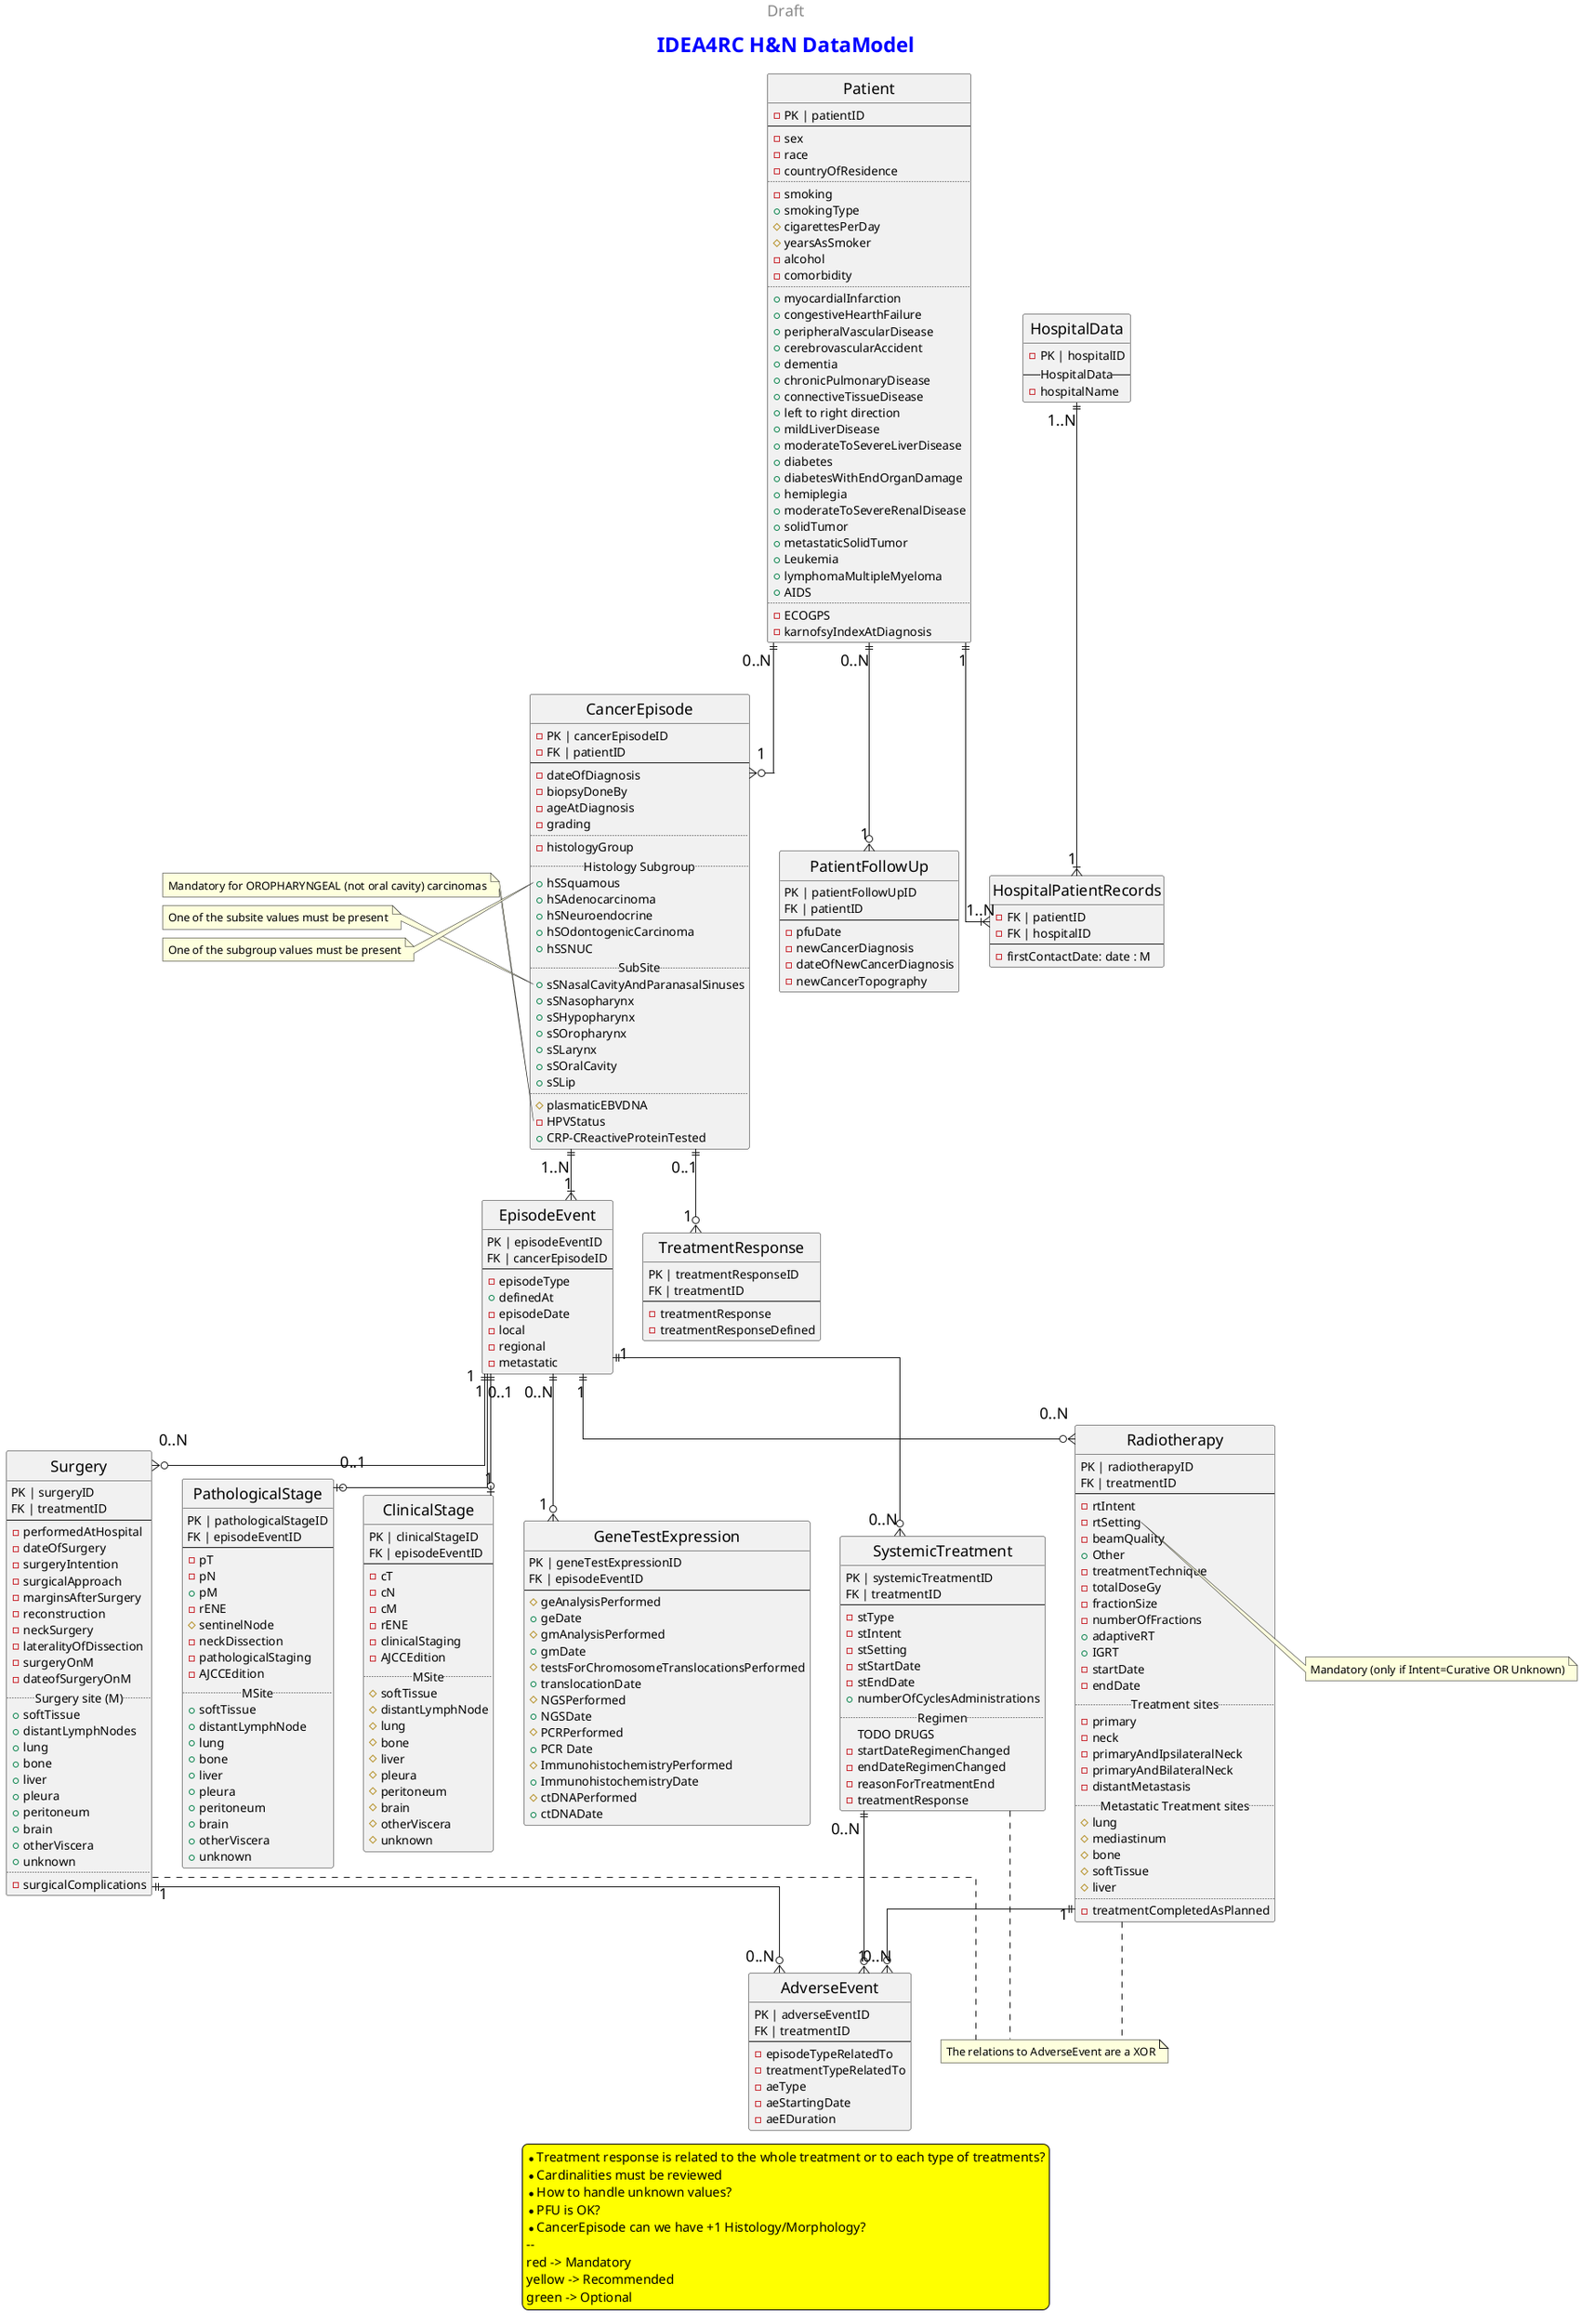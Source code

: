 @startuml
<style>
title {
  HorizontalAlignment right
  FontSize 24
  FontColor blue
}

header {
  HorizontalAlignment center
  FontSize 18
  ' FontColor purple
}

footer {
  HorizontalAlignment left
  FontSize 28
  FontColor red
}

legend {
  FontSize 15
  BackGroundColor yellow
  Margin 10
  Padding 5
}

caption {
  FontSize 32
}

arrow {
  FontSize 18
  Padding 50
  Margin 50
}

</style>

header Draft

title IDEA4RC H&N DataModel

' hide the spot
hide circle

' avoid problems with angled crows feet
skinparam linetype ortho

entity "HospitalData" as hd {
  - PK | hospitalID
  --HospitalData--
  - hospitalName
}

entity "HospitalPatientRecords" as hpr {
  - FK | patientID
  - FK | hospitalID
  --
  - firstContactDate: date : M
}

entity "Patient" as p {
  - PK | patientID
  --
  - sex
  - race
  - countryOfResidence
  ..
  - smoking
  + smokingType
  # cigarettesPerDay
  # yearsAsSmoker
  - alcohol
  - comorbidity
  ..
  + myocardialInfarction
  + congestiveHearthFailure
  + peripheralVascularDisease
  + cerebrovascularAccident
  + dementia
  + chronicPulmonaryDisease
  + connectiveTissueDisease
  + left to right direction
  + mildLiverDisease
  + moderateToSevereLiverDisease
  + diabetes
  + diabetesWithEndOrganDamage
  + hemiplegia
  + moderateToSevereRenalDisease
  + solidTumor
  + metastaticSolidTumor
  + Leukemia
  + lymphomaMultipleMyeloma
  + AIDS
  ..
  - ECOGPS
  - karnofsyIndexAtDiagnosis
}

entity "CancerEpisode" as ce {
  - PK | cancerEpisodeID
  - FK | patientID
  --
  - dateOfDiagnosis
  - biopsyDoneBy
  - ageAtDiagnosis
  - grading
  ..
  - histologyGroup
  .. Histology Subgroup ..
  + hSSquamous
  + hSAdenocarcinoma
  + hSNeuroendocrine
  + hSOdontogenicCarcinoma
  + hSSNUC
  .. SubSite ..
  + sSNasalCavityAndParanasalSinuses
  + sSNasopharynx
  + sSHypopharynx
  + sSOropharynx
  + sSLarynx
  + sSOralCavity
  + sSLip
  ..
  # plasmaticEBVDNA
  - HPVStatus
  + CRP-CReactiveProteinTested
}

note left of ce::HPVStatus
  Mandatory for OROPHARYNGEAL (not oral cavity) carcinomas
end note

note left of ce::sSNasalCavityAndParanasalSinuses
  One of the subsite values must be present
end note

note left of ce::hSSquamous
  One of the subgroup values must be present
end note


entity "EpisodeEvent" as ee {
  PK | episodeEventID
  FK | cancerEpisodeID
  --
  - episodeType
  + definedAt
  - episodeDate
  - local
  - regional
  - metastatic
}

/' entity "Treatment" as t {
  PK | treatmentID
  FK | episodeEventID
  --
}

entity "Staging" as s {
  PK | stagingID
  FK | episodeEventID
  --
} '/

entity "PathologicalStage" as ps {
  PK | pathologicalStageID
  FK | episodeEventID
  --
  - pT
  - pN
  + pM
  - rENE
  # sentinelNode
  - neckDissection
  - pathologicalStaging
  - AJCCEdition
  .. MSite ..
  + softTissue
  + distantLymphNode
  + lung
  + bone
  + liver
  + pleura
  + peritoneum
  + brain
  + otherViscera
  + unknown
}

entity "ClinicalStage" as cs {
  PK | clinicalStageID
  FK | episodeEventID
  --
  - cT
  - cN
  - cM
  - rENE
  - clinicalStaging
  - AJCCEdition
  .. MSite ..
  # softTissue
  # distantLymphNode
  # lung
  # bone
  # liver
  # pleura
  # peritoneum
  # brain
  # otherViscera
  # unknown
}

' entity "MSite" as ms {
'   PK | clinicalStageID
'   FK | stagingID
'   --
' }

entity "Surgery" as surg {
  PK | surgeryID
  FK | treatmentID
  --
  - performedAtHospital
  - dateOfSurgery
  - surgeryIntention
  - surgicalApproach
  - marginsAfterSurgery
  - reconstruction
  - neckSurgery
  - lateralityOfDissection
  - surgeryOnM
  - dateofSurgeryOnM
  .. Surgery site (M) ..
  + softTissue
  + distantLymphNodes
  + lung
  + bone
  + liver
  + pleura
  + peritoneum
  + brain
  + otherViscera
  + unknown
  ..
  - surgicalComplications
}

entity "SystemicTreatment" as systreat {
  PK | systemicTreatmentID
  FK | treatmentID
  --
  - stType
  - stIntent
  - stSetting
  - stStartDate
  - stEndDate
  + numberOfCyclesAdministrations
  .. Regimen ..
  TODO DRUGS
  - startDateRegimenChanged
  - endDateRegimenChanged
  - reasonForTreatmentEnd
  - treatmentResponse
}

entity "Radiotherapy" as radio {
  PK | radiotherapyID
  FK | treatmentID
  --
  - rtIntent
  - rtSetting
  - beamQuality
  + Other
  - treatmentTechnique
  - totalDoseGy
  - fractionSize
  - numberOfFractions
  + adaptiveRT
  + IGRT
  - startDate
  - endDate
  .. Treatment sites ..
  - primary
  - neck
  - primaryAndIpsilateralNeck
  - primaryAndBilateralNeck
  - distantMetastasis
  ..Metastatic Treatment sites..
  # lung
  # mediastinum
  # bone
  # softTissue
  # liver
  ..
  - treatmentCompletedAsPlanned
}

note right of radio::rtSetting
  Mandatory (only if Intent=Curative OR Unknown)
end note

entity "TreatmentResponse" as treatresp {
  PK | treatmentResponseID
  FK | treatmentID
  --
  - treatmentResponse
  - treatmentResponseDefined
}

entity "PatientFollowUp" as pfu {
  PK | patientFollowUpID
  FK | patientID
  --
  - pfuDate
  - newCancerDiagnosis
  - dateOfNewCancerDiagnosis
  - newCancerTopography
}

entity "AdverseEvent" as ae {
  PK | adverseEventID
  FK | treatmentID
  --
  - episodeTypeRelatedTo
  - treatmentTypeRelatedTo
  - aeType
  - aeStartingDate
  - aeEDuration
}

entity "GeneTestExpression" as gte {
  PK | geneTestExpressionID
  FK | episodeEventID
  --
  # geAnalysisPerformed
  + geDate
  # gmAnalysisPerformed
  + gmDate
  # testsForChromosomeTranslocationsPerformed
  + translocationDate
  # NGSPerformed
  + NGSDate
  # PCRPerformed
  + PCR Date
  # ImmunohistochemistryPerformed
  + ImmunohistochemistryDate
  # ctDNAPerformed
  + ctDNADate
}

'entity "MSite" as msite {
'  PK | mSiteID
'}

p "1" ||--|{ "1..N" hpr
hd "1..N" ||--|{ "1" hpr

p "0..N" ||--o{ "1" ce
ce "1..N" ||--|{ "1" ee
ee "1" ||--o{ "0..N" radio
ee "1" ||--o{ "0..N" surg
ee "1" ||--o{ "0..N" systreat
ee "1" ||--o| "0..1" ps
ee "0..1" ||--o| "1" cs

ce "0..1" ||--o{ "1" treatresp
ee "0..N" ||--o{ "1" gte

p "0..N" ||--o{ "1" pfu

note as N1
The relations to AdverseEvent are a XOR
end note

surg "1" ||--o{ "0..N" ae
'note on link: XOR
systreat "0..N" ||--o{ "1" ae
'note on link: XOR
radio "1" ||--o{ "0..N" ae
'note on link: XOR

surg .. N1
systreat .. N1
radio .. N1

legend
* Treatment response is related to the whole treatment or to each type of treatments?
* Cardinalities must be reviewed
* How to handle unknown values?
* PFU is OK?
* CancerEpisode can we have +1 Histology/Morphology?
--
red -> Mandatory
yellow -> Recommended
green -> Optional  
end legend


@enduml
